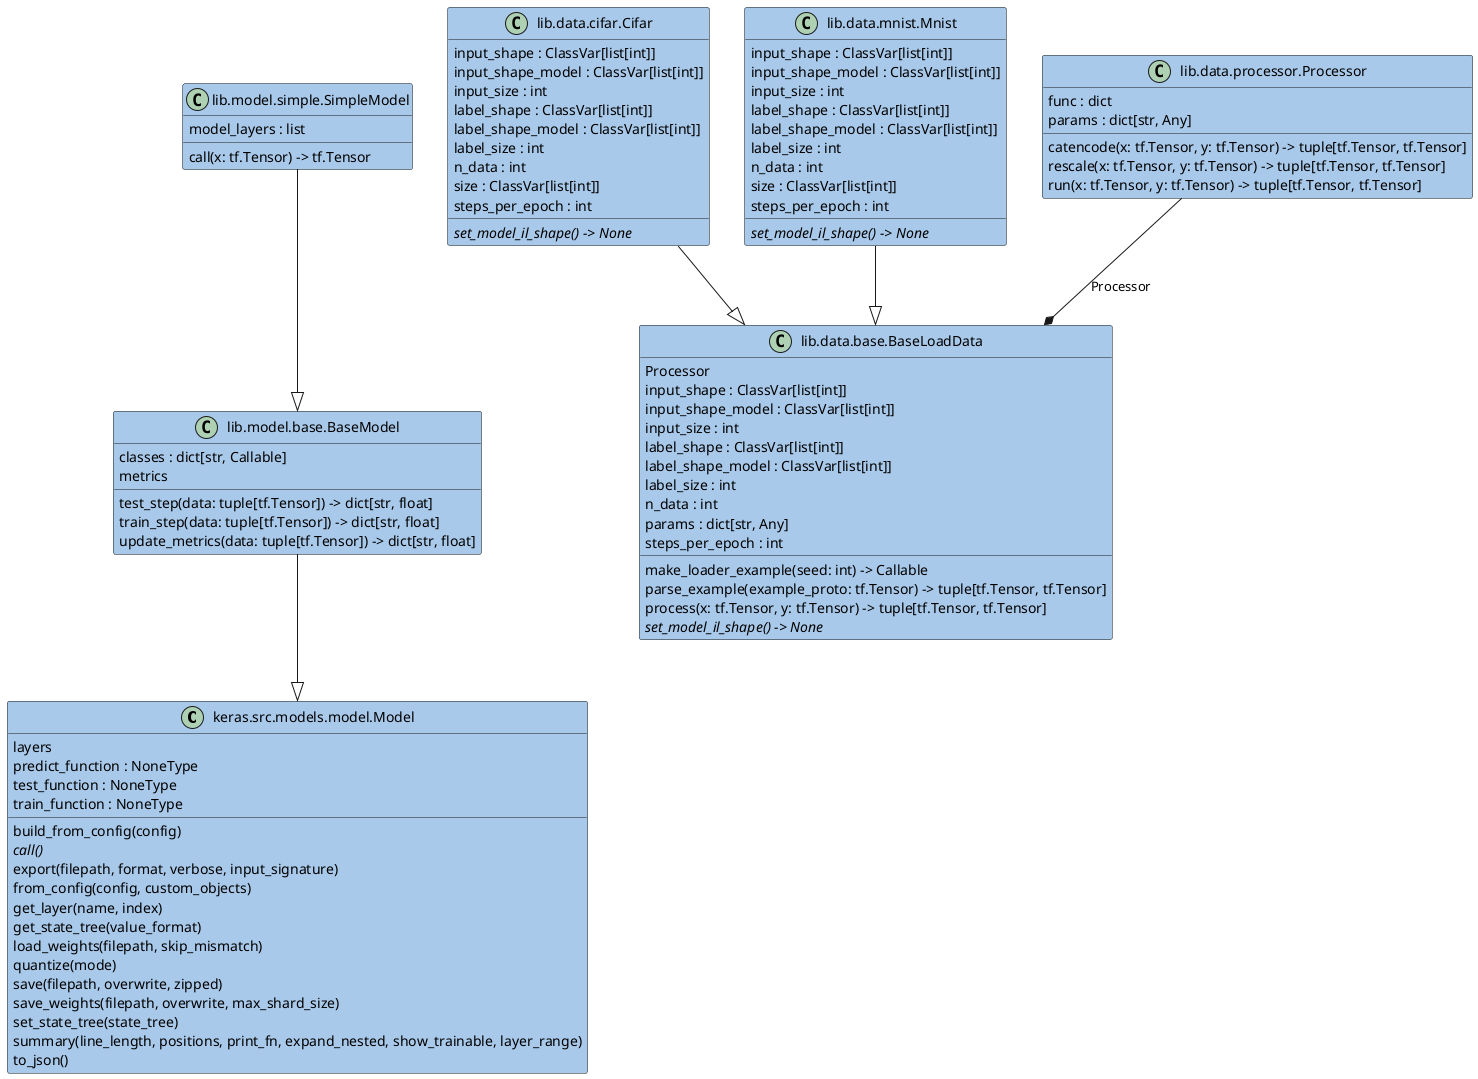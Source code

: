 @startuml classes
!define MAIN_CLASS_COLOR #a8c9ea

set namespaceSeparator none
class "keras.src.models.model.Model" as keras.src.models.model.Model MAIN_CLASS_COLOR {
  layers
  predict_function : NoneType
  test_function : NoneType
  train_function : NoneType
  build_from_config(config)
  {abstract}call()
  export(filepath, format, verbose, input_signature)
  from_config(config, custom_objects)
  get_layer(name, index)
  get_state_tree(value_format)
  load_weights(filepath, skip_mismatch)
  quantize(mode)
  save(filepath, overwrite, zipped)
  save_weights(filepath, overwrite, max_shard_size)
  set_state_tree(state_tree)
  summary(line_length, positions, print_fn, expand_nested, show_trainable, layer_range)
  to_json()
}
class "lib.data.base.BaseLoadData" as lib.data.base.BaseLoadData MAIN_CLASS_COLOR {
  Processor
  input_shape : ClassVar[list[int]]
  input_shape_model : ClassVar[list[int]]
  input_size : int
  label_shape : ClassVar[list[int]]
  label_shape_model : ClassVar[list[int]]
  label_size : int
  n_data : int
  params : dict[str, Any]
  steps_per_epoch : int
  make_loader_example(seed: int) -> Callable
  parse_example(example_proto: tf.Tensor) -> tuple[tf.Tensor, tf.Tensor]
  process(x: tf.Tensor, y: tf.Tensor) -> tuple[tf.Tensor, tf.Tensor]
  {abstract}set_model_il_shape() -> None
}
class "lib.data.cifar.Cifar" as lib.data.cifar.Cifar MAIN_CLASS_COLOR {
  input_shape : ClassVar[list[int]]
  input_shape_model : ClassVar[list[int]]
  input_size : int
  label_shape : ClassVar[list[int]]
  label_shape_model : ClassVar[list[int]]
  label_size : int
  n_data : int
  size : ClassVar[list[int]]
  steps_per_epoch : int
  {abstract}set_model_il_shape() -> None
}
class "lib.data.mnist.Mnist" as lib.data.mnist.Mnist MAIN_CLASS_COLOR {
  input_shape : ClassVar[list[int]]
  input_shape_model : ClassVar[list[int]]
  input_size : int
  label_shape : ClassVar[list[int]]
  label_shape_model : ClassVar[list[int]]
  label_size : int
  n_data : int
  size : ClassVar[list[int]]
  steps_per_epoch : int
  {abstract}set_model_il_shape() -> None
}
class "lib.data.processor.Processor" as lib.data.processor.Processor MAIN_CLASS_COLOR {
  func : dict
  params : dict[str, Any]
  catencode(x: tf.Tensor, y: tf.Tensor) -> tuple[tf.Tensor, tf.Tensor]
  rescale(x: tf.Tensor, y: tf.Tensor) -> tuple[tf.Tensor, tf.Tensor]
  run(x: tf.Tensor, y: tf.Tensor) -> tuple[tf.Tensor, tf.Tensor]
}
class "lib.model.base.BaseModel" as lib.model.base.BaseModel MAIN_CLASS_COLOR {
  classes : dict[str, Callable]
  metrics
  test_step(data: tuple[tf.Tensor]) -> dict[str, float]
  train_step(data: tuple[tf.Tensor]) -> dict[str, float]
  update_metrics(data: tuple[tf.Tensor]) -> dict[str, float]
}
class "lib.model.simple.SimpleModel" as lib.model.simple.SimpleModel MAIN_CLASS_COLOR {
  model_layers : list
  call(x: tf.Tensor) -> tf.Tensor
}
lib.data.cifar.Cifar --|> lib.data.base.BaseLoadData
lib.data.mnist.Mnist --|> lib.data.base.BaseLoadData
lib.model.base.BaseModel --|> keras.src.models.model.Model
lib.model.simple.SimpleModel --|> lib.model.base.BaseModel
lib.data.processor.Processor --* lib.data.base.BaseLoadData : Processor
@enduml
